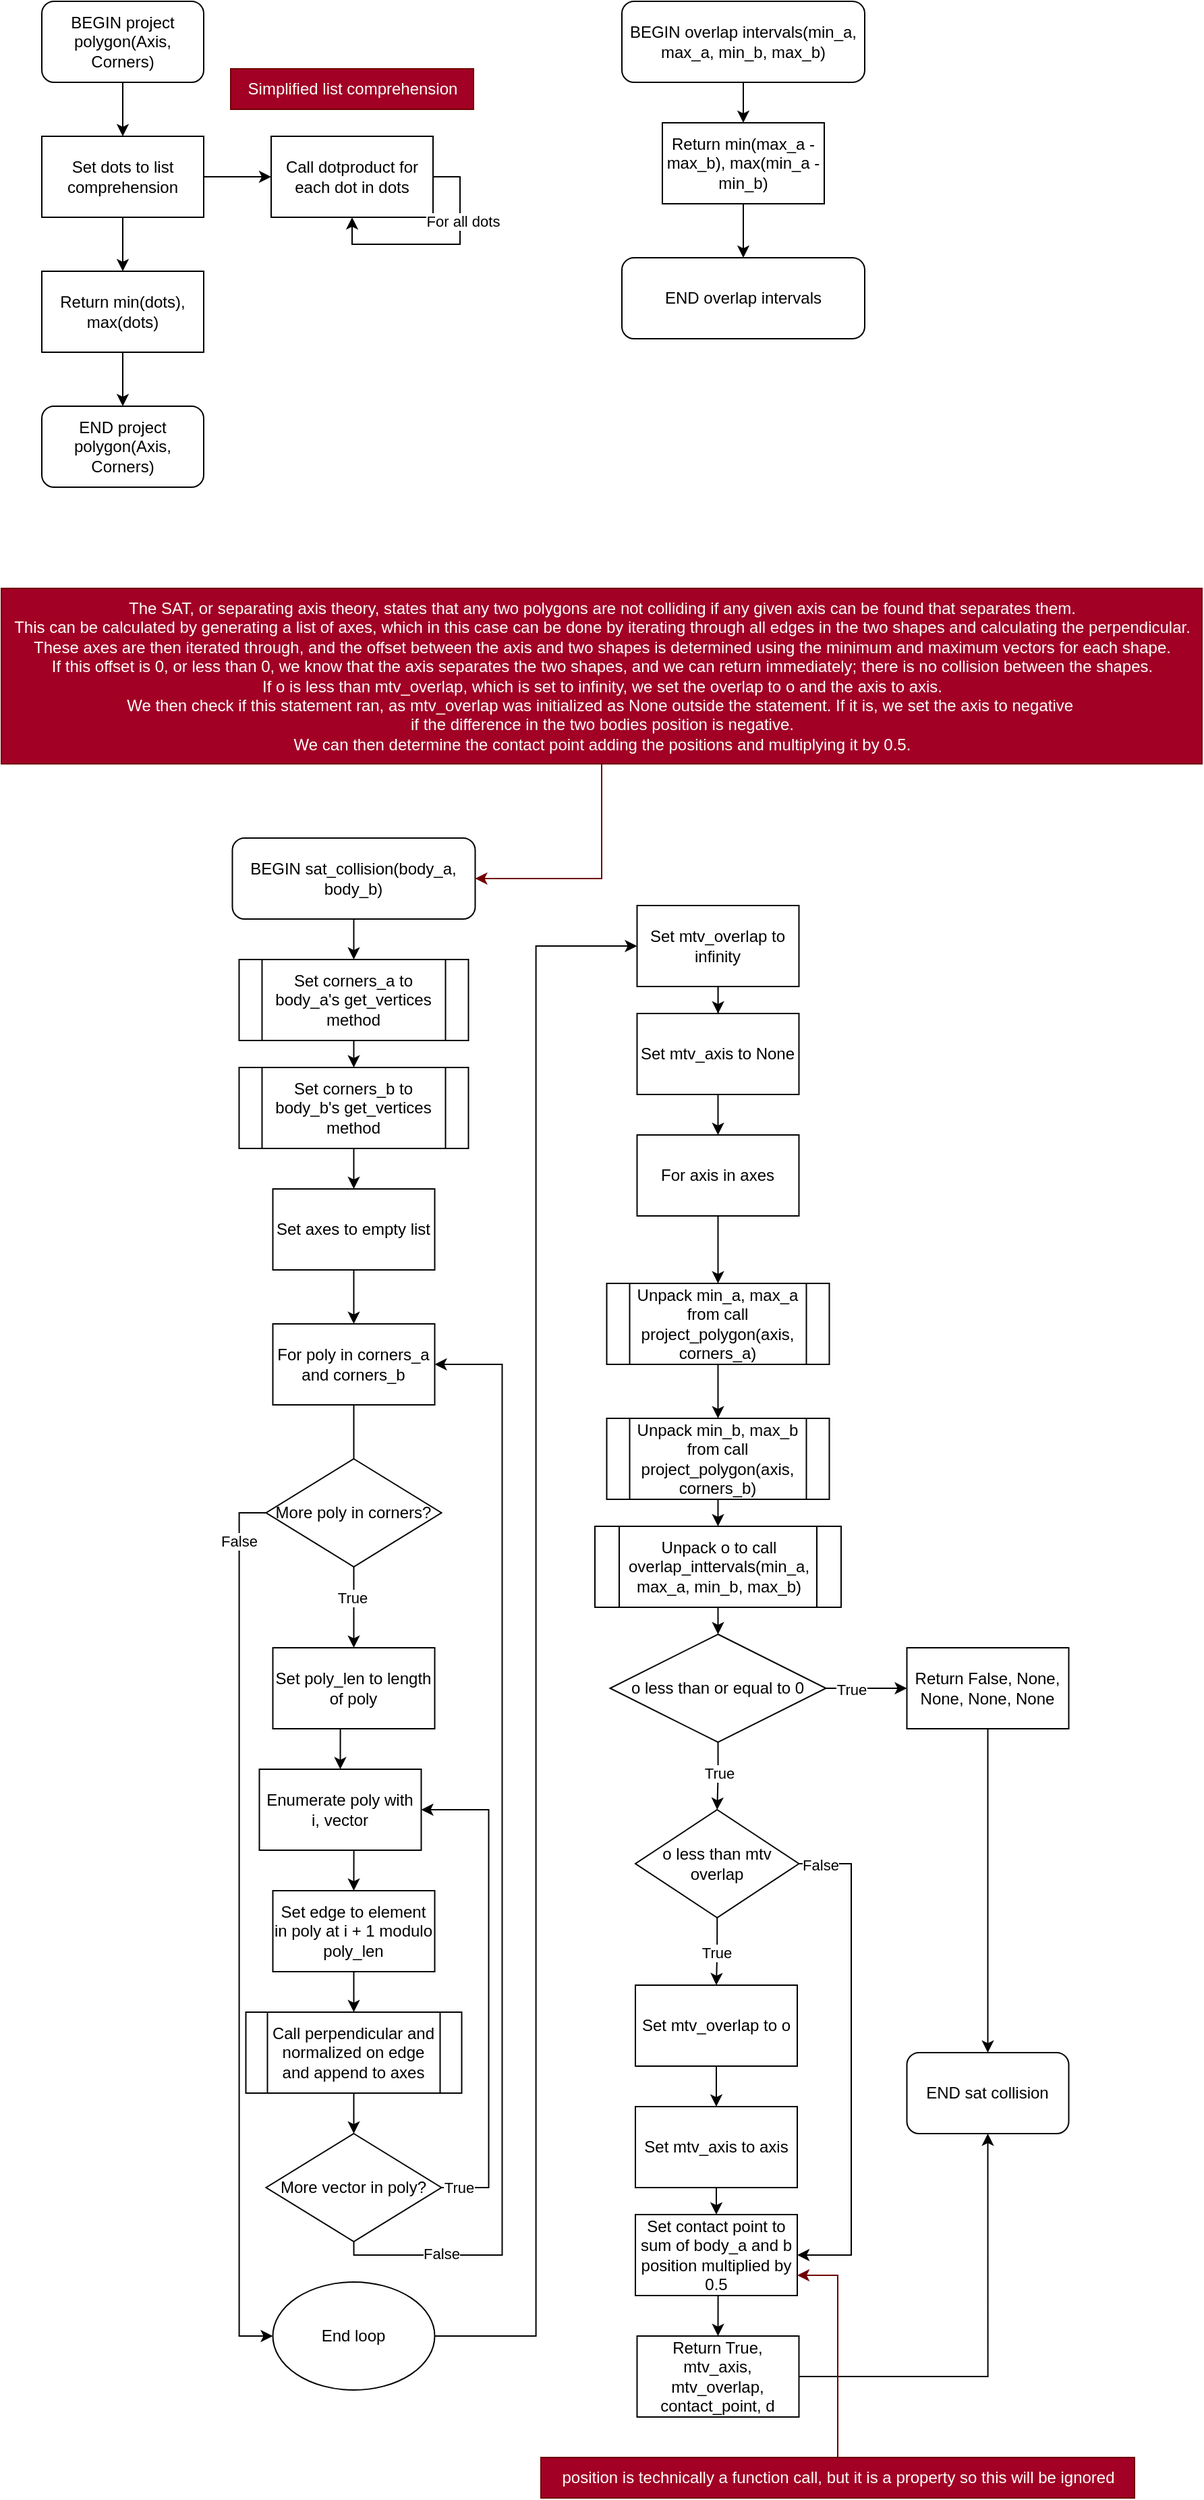 <mxfile version="26.0.16">
  <diagram name="Page-1" id="as6VMQwiB93fmpBukN7v">
    <mxGraphModel dx="2029" dy="1109" grid="1" gridSize="10" guides="1" tooltips="1" connect="1" arrows="1" fold="1" page="1" pageScale="1" pageWidth="850" pageHeight="1100" math="0" shadow="0">
      <root>
        <mxCell id="0" />
        <mxCell id="1" parent="0" />
        <mxCell id="9d7ZW36T2mL4Osqzuhdm-19" style="edgeStyle=orthogonalEdgeStyle;rounded=0;orthogonalLoop=1;jettySize=auto;html=1;exitX=0.5;exitY=1;exitDx=0;exitDy=0;entryX=0.5;entryY=0;entryDx=0;entryDy=0;" edge="1" parent="1" source="9d7ZW36T2mL4Osqzuhdm-1" target="9d7ZW36T2mL4Osqzuhdm-2">
          <mxGeometry relative="1" as="geometry" />
        </mxCell>
        <mxCell id="9d7ZW36T2mL4Osqzuhdm-1" value="BEGIN project polygon(Axis, Corners)" style="rounded=1;whiteSpace=wrap;html=1;" vertex="1" parent="1">
          <mxGeometry x="40" y="50" width="120" height="60" as="geometry" />
        </mxCell>
        <mxCell id="9d7ZW36T2mL4Osqzuhdm-4" style="edgeStyle=orthogonalEdgeStyle;rounded=0;orthogonalLoop=1;jettySize=auto;html=1;exitX=1;exitY=0.5;exitDx=0;exitDy=0;entryX=0;entryY=0.5;entryDx=0;entryDy=0;" edge="1" parent="1" source="9d7ZW36T2mL4Osqzuhdm-2" target="9d7ZW36T2mL4Osqzuhdm-3">
          <mxGeometry relative="1" as="geometry" />
        </mxCell>
        <mxCell id="9d7ZW36T2mL4Osqzuhdm-9" style="edgeStyle=orthogonalEdgeStyle;rounded=0;orthogonalLoop=1;jettySize=auto;html=1;exitX=0.5;exitY=1;exitDx=0;exitDy=0;entryX=0.5;entryY=0;entryDx=0;entryDy=0;" edge="1" parent="1" source="9d7ZW36T2mL4Osqzuhdm-2" target="9d7ZW36T2mL4Osqzuhdm-8">
          <mxGeometry relative="1" as="geometry" />
        </mxCell>
        <mxCell id="9d7ZW36T2mL4Osqzuhdm-2" value="Set dots to list comprehension" style="rounded=0;whiteSpace=wrap;html=1;" vertex="1" parent="1">
          <mxGeometry x="40" y="150" width="120" height="60" as="geometry" />
        </mxCell>
        <mxCell id="9d7ZW36T2mL4Osqzuhdm-3" value="Call dotproduct for each dot in dots" style="rounded=0;whiteSpace=wrap;html=1;" vertex="1" parent="1">
          <mxGeometry x="210" y="150" width="120" height="60" as="geometry" />
        </mxCell>
        <mxCell id="9d7ZW36T2mL4Osqzuhdm-5" style="edgeStyle=orthogonalEdgeStyle;rounded=0;orthogonalLoop=1;jettySize=auto;html=1;exitX=1;exitY=0.5;exitDx=0;exitDy=0;entryX=0.5;entryY=1;entryDx=0;entryDy=0;" edge="1" parent="1" source="9d7ZW36T2mL4Osqzuhdm-3" target="9d7ZW36T2mL4Osqzuhdm-3">
          <mxGeometry relative="1" as="geometry" />
        </mxCell>
        <mxCell id="9d7ZW36T2mL4Osqzuhdm-6" value="For all dots" style="edgeLabel;html=1;align=center;verticalAlign=middle;resizable=0;points=[];" vertex="1" connectable="0" parent="9d7ZW36T2mL4Osqzuhdm-5">
          <mxGeometry x="-0.377" y="2" relative="1" as="geometry">
            <mxPoint as="offset" />
          </mxGeometry>
        </mxCell>
        <mxCell id="9d7ZW36T2mL4Osqzuhdm-7" value="Simplified list comprehension" style="text;html=1;align=center;verticalAlign=middle;resizable=0;points=[];autosize=1;strokeColor=#6F0000;fillColor=#a20025;fontColor=#ffffff;" vertex="1" parent="1">
          <mxGeometry x="180" y="100" width="180" height="30" as="geometry" />
        </mxCell>
        <mxCell id="9d7ZW36T2mL4Osqzuhdm-12" style="edgeStyle=orthogonalEdgeStyle;rounded=0;orthogonalLoop=1;jettySize=auto;html=1;exitX=0.5;exitY=1;exitDx=0;exitDy=0;entryX=0.5;entryY=0;entryDx=0;entryDy=0;" edge="1" parent="1" source="9d7ZW36T2mL4Osqzuhdm-8" target="9d7ZW36T2mL4Osqzuhdm-11">
          <mxGeometry relative="1" as="geometry" />
        </mxCell>
        <mxCell id="9d7ZW36T2mL4Osqzuhdm-8" value="Return min(dots), max(dots)" style="rounded=0;whiteSpace=wrap;html=1;" vertex="1" parent="1">
          <mxGeometry x="40" y="250" width="120" height="60" as="geometry" />
        </mxCell>
        <mxCell id="9d7ZW36T2mL4Osqzuhdm-11" value="END project polygon(Axis, Corners)" style="rounded=1;whiteSpace=wrap;html=1;" vertex="1" parent="1">
          <mxGeometry x="40" y="350" width="120" height="60" as="geometry" />
        </mxCell>
        <mxCell id="9d7ZW36T2mL4Osqzuhdm-16" style="edgeStyle=orthogonalEdgeStyle;rounded=0;orthogonalLoop=1;jettySize=auto;html=1;exitX=0.5;exitY=1;exitDx=0;exitDy=0;entryX=0.5;entryY=0;entryDx=0;entryDy=0;" edge="1" parent="1" source="9d7ZW36T2mL4Osqzuhdm-14" target="9d7ZW36T2mL4Osqzuhdm-15">
          <mxGeometry relative="1" as="geometry" />
        </mxCell>
        <mxCell id="9d7ZW36T2mL4Osqzuhdm-14" value="BEGIN overlap intervals(min_a, max_a, min_b, max_b)" style="rounded=1;whiteSpace=wrap;html=1;" vertex="1" parent="1">
          <mxGeometry x="470" y="50" width="180" height="60" as="geometry" />
        </mxCell>
        <mxCell id="9d7ZW36T2mL4Osqzuhdm-18" style="edgeStyle=orthogonalEdgeStyle;rounded=0;orthogonalLoop=1;jettySize=auto;html=1;exitX=0.5;exitY=1;exitDx=0;exitDy=0;entryX=0.5;entryY=0;entryDx=0;entryDy=0;" edge="1" parent="1" source="9d7ZW36T2mL4Osqzuhdm-15" target="9d7ZW36T2mL4Osqzuhdm-17">
          <mxGeometry relative="1" as="geometry" />
        </mxCell>
        <mxCell id="9d7ZW36T2mL4Osqzuhdm-15" value="Return min(max_a - max_b), max(min_a - min_b)" style="rounded=0;whiteSpace=wrap;html=1;" vertex="1" parent="1">
          <mxGeometry x="500" y="140" width="120" height="60" as="geometry" />
        </mxCell>
        <mxCell id="9d7ZW36T2mL4Osqzuhdm-17" value="END overlap intervals" style="rounded=1;whiteSpace=wrap;html=1;" vertex="1" parent="1">
          <mxGeometry x="470" y="240" width="180" height="60" as="geometry" />
        </mxCell>
        <mxCell id="9d7ZW36T2mL4Osqzuhdm-23" style="edgeStyle=orthogonalEdgeStyle;rounded=0;orthogonalLoop=1;jettySize=auto;html=1;exitX=0.5;exitY=1;exitDx=0;exitDy=0;entryX=0.5;entryY=0;entryDx=0;entryDy=0;" edge="1" parent="1" source="9d7ZW36T2mL4Osqzuhdm-20" target="9d7ZW36T2mL4Osqzuhdm-22">
          <mxGeometry relative="1" as="geometry" />
        </mxCell>
        <mxCell id="9d7ZW36T2mL4Osqzuhdm-20" value="BEGIN sat_collision(body_a, body_b)" style="rounded=1;whiteSpace=wrap;html=1;" vertex="1" parent="1">
          <mxGeometry x="181.25" y="670" width="180" height="60" as="geometry" />
        </mxCell>
        <mxCell id="9d7ZW36T2mL4Osqzuhdm-25" style="edgeStyle=orthogonalEdgeStyle;rounded=0;orthogonalLoop=1;jettySize=auto;html=1;exitX=0.5;exitY=1;exitDx=0;exitDy=0;entryX=0.5;entryY=0;entryDx=0;entryDy=0;" edge="1" parent="1" source="9d7ZW36T2mL4Osqzuhdm-22" target="9d7ZW36T2mL4Osqzuhdm-24">
          <mxGeometry relative="1" as="geometry" />
        </mxCell>
        <mxCell id="9d7ZW36T2mL4Osqzuhdm-22" value="Set corners_a to body_a&#39;s get_vertices method" style="shape=process;whiteSpace=wrap;html=1;backgroundOutline=1;" vertex="1" parent="1">
          <mxGeometry x="186.25" y="760" width="170" height="60" as="geometry" />
        </mxCell>
        <mxCell id="9d7ZW36T2mL4Osqzuhdm-27" style="edgeStyle=orthogonalEdgeStyle;rounded=0;orthogonalLoop=1;jettySize=auto;html=1;exitX=0.5;exitY=1;exitDx=0;exitDy=0;entryX=0.5;entryY=0;entryDx=0;entryDy=0;" edge="1" parent="1" source="9d7ZW36T2mL4Osqzuhdm-24" target="9d7ZW36T2mL4Osqzuhdm-26">
          <mxGeometry relative="1" as="geometry" />
        </mxCell>
        <mxCell id="9d7ZW36T2mL4Osqzuhdm-24" value="Set corners_b to body_b&#39;s get_vertices method" style="shape=process;whiteSpace=wrap;html=1;backgroundOutline=1;" vertex="1" parent="1">
          <mxGeometry x="186.25" y="840" width="170" height="60" as="geometry" />
        </mxCell>
        <mxCell id="9d7ZW36T2mL4Osqzuhdm-29" style="edgeStyle=orthogonalEdgeStyle;rounded=0;orthogonalLoop=1;jettySize=auto;html=1;exitX=0.5;exitY=1;exitDx=0;exitDy=0;entryX=0.5;entryY=0;entryDx=0;entryDy=0;" edge="1" parent="1" source="9d7ZW36T2mL4Osqzuhdm-26" target="9d7ZW36T2mL4Osqzuhdm-28">
          <mxGeometry relative="1" as="geometry" />
        </mxCell>
        <mxCell id="9d7ZW36T2mL4Osqzuhdm-26" value="Set axes to empty list" style="rounded=0;whiteSpace=wrap;html=1;" vertex="1" parent="1">
          <mxGeometry x="211.25" y="930" width="120" height="60" as="geometry" />
        </mxCell>
        <mxCell id="9d7ZW36T2mL4Osqzuhdm-35" style="edgeStyle=orthogonalEdgeStyle;rounded=0;orthogonalLoop=1;jettySize=auto;html=1;exitX=0.5;exitY=1;exitDx=0;exitDy=0;entryX=0.5;entryY=0;entryDx=0;entryDy=0;" edge="1" parent="1" source="9d7ZW36T2mL4Osqzuhdm-28" target="9d7ZW36T2mL4Osqzuhdm-34">
          <mxGeometry relative="1" as="geometry" />
        </mxCell>
        <mxCell id="9d7ZW36T2mL4Osqzuhdm-48" value="True" style="edgeLabel;html=1;align=center;verticalAlign=middle;resizable=0;points=[];" vertex="1" connectable="0" parent="9d7ZW36T2mL4Osqzuhdm-35">
          <mxGeometry x="0.589" y="-2" relative="1" as="geometry">
            <mxPoint as="offset" />
          </mxGeometry>
        </mxCell>
        <mxCell id="9d7ZW36T2mL4Osqzuhdm-28" value="For poly in corners_a and corners_b" style="rounded=0;whiteSpace=wrap;html=1;" vertex="1" parent="1">
          <mxGeometry x="211.25" y="1030" width="120" height="60" as="geometry" />
        </mxCell>
        <mxCell id="9d7ZW36T2mL4Osqzuhdm-33" style="edgeStyle=orthogonalEdgeStyle;rounded=0;orthogonalLoop=1;jettySize=auto;html=1;exitX=0.5;exitY=1;exitDx=0;exitDy=0;entryX=0.5;entryY=0;entryDx=0;entryDy=0;" edge="1" parent="1" source="9d7ZW36T2mL4Osqzuhdm-30" target="9d7ZW36T2mL4Osqzuhdm-32">
          <mxGeometry relative="1" as="geometry" />
        </mxCell>
        <mxCell id="9d7ZW36T2mL4Osqzuhdm-30" value="Enumerate poly with i, vector" style="rounded=0;whiteSpace=wrap;html=1;" vertex="1" parent="1">
          <mxGeometry x="201.25" y="1360" width="120" height="60" as="geometry" />
        </mxCell>
        <mxCell id="9d7ZW36T2mL4Osqzuhdm-39" style="edgeStyle=orthogonalEdgeStyle;rounded=0;orthogonalLoop=1;jettySize=auto;html=1;exitX=0.5;exitY=1;exitDx=0;exitDy=0;entryX=0.5;entryY=0;entryDx=0;entryDy=0;" edge="1" parent="1" source="9d7ZW36T2mL4Osqzuhdm-32" target="9d7ZW36T2mL4Osqzuhdm-38">
          <mxGeometry relative="1" as="geometry" />
        </mxCell>
        <mxCell id="9d7ZW36T2mL4Osqzuhdm-32" value="Set edge to element in poly at i + 1 modulo poly_len " style="rounded=0;whiteSpace=wrap;html=1;" vertex="1" parent="1">
          <mxGeometry x="211.25" y="1450" width="120" height="60" as="geometry" />
        </mxCell>
        <mxCell id="9d7ZW36T2mL4Osqzuhdm-36" style="edgeStyle=orthogonalEdgeStyle;rounded=0;orthogonalLoop=1;jettySize=auto;html=1;exitX=0.5;exitY=1;exitDx=0;exitDy=0;entryX=0.5;entryY=0;entryDx=0;entryDy=0;" edge="1" parent="1" source="9d7ZW36T2mL4Osqzuhdm-34" target="9d7ZW36T2mL4Osqzuhdm-30">
          <mxGeometry relative="1" as="geometry" />
        </mxCell>
        <mxCell id="9d7ZW36T2mL4Osqzuhdm-34" value="&lt;div&gt;Set poly_len to length of poly&lt;/div&gt;" style="rounded=0;whiteSpace=wrap;html=1;" vertex="1" parent="1">
          <mxGeometry x="211.25" y="1270" width="120" height="60" as="geometry" />
        </mxCell>
        <mxCell id="9d7ZW36T2mL4Osqzuhdm-41" style="edgeStyle=orthogonalEdgeStyle;rounded=0;orthogonalLoop=1;jettySize=auto;html=1;exitX=0.5;exitY=1;exitDx=0;exitDy=0;entryX=0.5;entryY=0;entryDx=0;entryDy=0;" edge="1" parent="1" source="9d7ZW36T2mL4Osqzuhdm-38" target="9d7ZW36T2mL4Osqzuhdm-40">
          <mxGeometry relative="1" as="geometry" />
        </mxCell>
        <mxCell id="9d7ZW36T2mL4Osqzuhdm-38" value="Call perpendicular and normalized on edge and append to axes" style="shape=process;whiteSpace=wrap;html=1;backgroundOutline=1;" vertex="1" parent="1">
          <mxGeometry x="191.25" y="1540" width="160" height="60" as="geometry" />
        </mxCell>
        <mxCell id="9d7ZW36T2mL4Osqzuhdm-42" style="edgeStyle=orthogonalEdgeStyle;rounded=0;orthogonalLoop=1;jettySize=auto;html=1;exitX=1;exitY=0.5;exitDx=0;exitDy=0;entryX=1;entryY=0.5;entryDx=0;entryDy=0;" edge="1" parent="1" source="9d7ZW36T2mL4Osqzuhdm-40" target="9d7ZW36T2mL4Osqzuhdm-30">
          <mxGeometry relative="1" as="geometry">
            <Array as="points">
              <mxPoint x="371.25" y="1670" />
              <mxPoint x="371.25" y="1390" />
            </Array>
          </mxGeometry>
        </mxCell>
        <mxCell id="9d7ZW36T2mL4Osqzuhdm-52" value="True" style="edgeLabel;html=1;align=center;verticalAlign=middle;resizable=0;points=[];" vertex="1" connectable="0" parent="9d7ZW36T2mL4Osqzuhdm-42">
          <mxGeometry x="-0.934" relative="1" as="geometry">
            <mxPoint as="offset" />
          </mxGeometry>
        </mxCell>
        <mxCell id="9d7ZW36T2mL4Osqzuhdm-44" style="edgeStyle=orthogonalEdgeStyle;rounded=0;orthogonalLoop=1;jettySize=auto;html=1;exitX=0.5;exitY=1;exitDx=0;exitDy=0;entryX=1;entryY=0.5;entryDx=0;entryDy=0;" edge="1" parent="1" source="9d7ZW36T2mL4Osqzuhdm-40" target="9d7ZW36T2mL4Osqzuhdm-28">
          <mxGeometry relative="1" as="geometry">
            <Array as="points">
              <mxPoint x="271.25" y="1720" />
              <mxPoint x="381.25" y="1720" />
              <mxPoint x="381.25" y="1060" />
            </Array>
          </mxGeometry>
        </mxCell>
        <mxCell id="9d7ZW36T2mL4Osqzuhdm-45" value="False" style="edgeLabel;html=1;align=center;verticalAlign=middle;resizable=0;points=[];" vertex="1" connectable="0" parent="9d7ZW36T2mL4Osqzuhdm-44">
          <mxGeometry x="-0.82" y="1" relative="1" as="geometry">
            <mxPoint as="offset" />
          </mxGeometry>
        </mxCell>
        <mxCell id="9d7ZW36T2mL4Osqzuhdm-40" value="More vector in poly?" style="rhombus;whiteSpace=wrap;html=1;" vertex="1" parent="1">
          <mxGeometry x="206.25" y="1630" width="130" height="80" as="geometry" />
        </mxCell>
        <mxCell id="9d7ZW36T2mL4Osqzuhdm-50" style="edgeStyle=orthogonalEdgeStyle;rounded=0;orthogonalLoop=1;jettySize=auto;html=1;exitX=0;exitY=0.5;exitDx=0;exitDy=0;entryX=0;entryY=0.5;entryDx=0;entryDy=0;" edge="1" parent="1" source="9d7ZW36T2mL4Osqzuhdm-46" target="9d7ZW36T2mL4Osqzuhdm-49">
          <mxGeometry relative="1" as="geometry" />
        </mxCell>
        <mxCell id="9d7ZW36T2mL4Osqzuhdm-51" value="False" style="edgeLabel;html=1;align=center;verticalAlign=middle;resizable=0;points=[];" vertex="1" connectable="0" parent="9d7ZW36T2mL4Osqzuhdm-50">
          <mxGeometry x="-0.875" y="-1" relative="1" as="geometry">
            <mxPoint as="offset" />
          </mxGeometry>
        </mxCell>
        <mxCell id="9d7ZW36T2mL4Osqzuhdm-46" value="More poly in corners?" style="rhombus;whiteSpace=wrap;html=1;" vertex="1" parent="1">
          <mxGeometry x="206.25" y="1130" width="130" height="80" as="geometry" />
        </mxCell>
        <mxCell id="9d7ZW36T2mL4Osqzuhdm-99" style="edgeStyle=orthogonalEdgeStyle;rounded=0;orthogonalLoop=1;jettySize=auto;html=1;exitX=1;exitY=0.5;exitDx=0;exitDy=0;entryX=0;entryY=0.5;entryDx=0;entryDy=0;" edge="1" parent="1" source="9d7ZW36T2mL4Osqzuhdm-49" target="9d7ZW36T2mL4Osqzuhdm-54">
          <mxGeometry relative="1" as="geometry" />
        </mxCell>
        <mxCell id="9d7ZW36T2mL4Osqzuhdm-49" value="End loop" style="ellipse;whiteSpace=wrap;html=1;" vertex="1" parent="1">
          <mxGeometry x="211.25" y="1740" width="120" height="80" as="geometry" />
        </mxCell>
        <mxCell id="9d7ZW36T2mL4Osqzuhdm-57" style="edgeStyle=orthogonalEdgeStyle;rounded=0;orthogonalLoop=1;jettySize=auto;html=1;exitX=0.5;exitY=1;exitDx=0;exitDy=0;" edge="1" parent="1" source="9d7ZW36T2mL4Osqzuhdm-54" target="9d7ZW36T2mL4Osqzuhdm-56">
          <mxGeometry relative="1" as="geometry" />
        </mxCell>
        <mxCell id="9d7ZW36T2mL4Osqzuhdm-54" value="Set mtv_overlap to infinity" style="rounded=0;whiteSpace=wrap;html=1;" vertex="1" parent="1">
          <mxGeometry x="481.25" y="720" width="120" height="60" as="geometry" />
        </mxCell>
        <mxCell id="9d7ZW36T2mL4Osqzuhdm-60" style="edgeStyle=orthogonalEdgeStyle;rounded=0;orthogonalLoop=1;jettySize=auto;html=1;exitX=0.5;exitY=1;exitDx=0;exitDy=0;entryX=0.5;entryY=0;entryDx=0;entryDy=0;" edge="1" parent="1" source="9d7ZW36T2mL4Osqzuhdm-56" target="9d7ZW36T2mL4Osqzuhdm-58">
          <mxGeometry relative="1" as="geometry" />
        </mxCell>
        <mxCell id="9d7ZW36T2mL4Osqzuhdm-56" value="Set mtv_axis to None" style="rounded=0;whiteSpace=wrap;html=1;" vertex="1" parent="1">
          <mxGeometry x="481.25" y="800" width="120" height="60" as="geometry" />
        </mxCell>
        <mxCell id="9d7ZW36T2mL4Osqzuhdm-61" style="edgeStyle=orthogonalEdgeStyle;rounded=0;orthogonalLoop=1;jettySize=auto;html=1;exitX=0.5;exitY=1;exitDx=0;exitDy=0;entryX=0.5;entryY=0;entryDx=0;entryDy=0;" edge="1" parent="1" source="9d7ZW36T2mL4Osqzuhdm-58" target="9d7ZW36T2mL4Osqzuhdm-59">
          <mxGeometry relative="1" as="geometry" />
        </mxCell>
        <mxCell id="9d7ZW36T2mL4Osqzuhdm-58" value="For axis in axes" style="rounded=0;whiteSpace=wrap;html=1;" vertex="1" parent="1">
          <mxGeometry x="481.25" y="890" width="120" height="60" as="geometry" />
        </mxCell>
        <mxCell id="9d7ZW36T2mL4Osqzuhdm-63" style="edgeStyle=orthogonalEdgeStyle;rounded=0;orthogonalLoop=1;jettySize=auto;html=1;exitX=0.5;exitY=1;exitDx=0;exitDy=0;entryX=0.5;entryY=0;entryDx=0;entryDy=0;" edge="1" parent="1" source="9d7ZW36T2mL4Osqzuhdm-59" target="9d7ZW36T2mL4Osqzuhdm-62">
          <mxGeometry relative="1" as="geometry" />
        </mxCell>
        <mxCell id="9d7ZW36T2mL4Osqzuhdm-59" value="Unpack min_a, max_a from call project_polygon(axis, corners_a)" style="shape=process;whiteSpace=wrap;html=1;backgroundOutline=1;" vertex="1" parent="1">
          <mxGeometry x="458.75" y="1000" width="165" height="60" as="geometry" />
        </mxCell>
        <mxCell id="9d7ZW36T2mL4Osqzuhdm-65" style="edgeStyle=orthogonalEdgeStyle;rounded=0;orthogonalLoop=1;jettySize=auto;html=1;exitX=0.5;exitY=1;exitDx=0;exitDy=0;entryX=0.5;entryY=0;entryDx=0;entryDy=0;" edge="1" parent="1" source="9d7ZW36T2mL4Osqzuhdm-62" target="9d7ZW36T2mL4Osqzuhdm-64">
          <mxGeometry relative="1" as="geometry" />
        </mxCell>
        <mxCell id="9d7ZW36T2mL4Osqzuhdm-62" value="Unpack min_b, max_b from call project_polygon(axis, corners_b)" style="shape=process;whiteSpace=wrap;html=1;backgroundOutline=1;" vertex="1" parent="1">
          <mxGeometry x="458.75" y="1100" width="165" height="60" as="geometry" />
        </mxCell>
        <mxCell id="9d7ZW36T2mL4Osqzuhdm-67" style="edgeStyle=orthogonalEdgeStyle;rounded=0;orthogonalLoop=1;jettySize=auto;html=1;exitX=0.5;exitY=1;exitDx=0;exitDy=0;entryX=0.5;entryY=0;entryDx=0;entryDy=0;" edge="1" parent="1" source="9d7ZW36T2mL4Osqzuhdm-64" target="9d7ZW36T2mL4Osqzuhdm-66">
          <mxGeometry relative="1" as="geometry" />
        </mxCell>
        <mxCell id="9d7ZW36T2mL4Osqzuhdm-64" value="Unpack o to call overlap_inttervals(min_a, max_a, min_b, max_b)" style="shape=process;whiteSpace=wrap;html=1;backgroundOutline=1;" vertex="1" parent="1">
          <mxGeometry x="450" y="1180" width="182.5" height="60" as="geometry" />
        </mxCell>
        <mxCell id="9d7ZW36T2mL4Osqzuhdm-70" style="edgeStyle=orthogonalEdgeStyle;rounded=0;orthogonalLoop=1;jettySize=auto;html=1;exitX=1;exitY=0.5;exitDx=0;exitDy=0;entryX=0;entryY=0.5;entryDx=0;entryDy=0;" edge="1" parent="1" source="9d7ZW36T2mL4Osqzuhdm-66" target="9d7ZW36T2mL4Osqzuhdm-69">
          <mxGeometry relative="1" as="geometry" />
        </mxCell>
        <mxCell id="9d7ZW36T2mL4Osqzuhdm-73" value="True" style="edgeLabel;html=1;align=center;verticalAlign=middle;resizable=0;points=[];" vertex="1" connectable="0" parent="9d7ZW36T2mL4Osqzuhdm-70">
          <mxGeometry x="-0.382" y="-1" relative="1" as="geometry">
            <mxPoint as="offset" />
          </mxGeometry>
        </mxCell>
        <mxCell id="9d7ZW36T2mL4Osqzuhdm-79" style="edgeStyle=orthogonalEdgeStyle;rounded=0;orthogonalLoop=1;jettySize=auto;html=1;exitX=0.5;exitY=1;exitDx=0;exitDy=0;entryX=0.5;entryY=0;entryDx=0;entryDy=0;" edge="1" parent="1" source="9d7ZW36T2mL4Osqzuhdm-66" target="9d7ZW36T2mL4Osqzuhdm-76">
          <mxGeometry relative="1" as="geometry" />
        </mxCell>
        <mxCell id="9d7ZW36T2mL4Osqzuhdm-80" value="True" style="edgeLabel;html=1;align=center;verticalAlign=middle;resizable=0;points=[];" vertex="1" connectable="0" parent="9d7ZW36T2mL4Osqzuhdm-79">
          <mxGeometry x="-0.116" relative="1" as="geometry">
            <mxPoint as="offset" />
          </mxGeometry>
        </mxCell>
        <mxCell id="9d7ZW36T2mL4Osqzuhdm-66" value="o less than or equal to 0" style="rhombus;whiteSpace=wrap;html=1;" vertex="1" parent="1">
          <mxGeometry x="461.25" y="1260" width="160" height="80" as="geometry" />
        </mxCell>
        <mxCell id="9d7ZW36T2mL4Osqzuhdm-95" style="edgeStyle=orthogonalEdgeStyle;rounded=0;orthogonalLoop=1;jettySize=auto;html=1;exitX=0.5;exitY=1;exitDx=0;exitDy=0;entryX=0.5;entryY=0;entryDx=0;entryDy=0;" edge="1" parent="1" source="9d7ZW36T2mL4Osqzuhdm-69" target="9d7ZW36T2mL4Osqzuhdm-74">
          <mxGeometry relative="1" as="geometry" />
        </mxCell>
        <mxCell id="9d7ZW36T2mL4Osqzuhdm-69" value="Return False, None, None, None, None" style="rounded=0;whiteSpace=wrap;html=1;" vertex="1" parent="1">
          <mxGeometry x="681.25" y="1270" width="120" height="60" as="geometry" />
        </mxCell>
        <mxCell id="9d7ZW36T2mL4Osqzuhdm-98" style="edgeStyle=orthogonalEdgeStyle;rounded=0;orthogonalLoop=1;jettySize=auto;html=1;entryX=1;entryY=0.5;entryDx=0;entryDy=0;fillColor=#a20025;strokeColor=#6F0000;" edge="1" parent="1" source="9d7ZW36T2mL4Osqzuhdm-71" target="9d7ZW36T2mL4Osqzuhdm-20">
          <mxGeometry relative="1" as="geometry" />
        </mxCell>
        <mxCell id="9d7ZW36T2mL4Osqzuhdm-71" value="&lt;div&gt;The SAT, or separating axis theory, states that any two polygons are not colliding if any given axis can be found that separates them.&lt;/div&gt;&lt;div&gt;This can be calculated by generating a list of axes, which in this case can be done by iterating through all edges in the two shapes and calculating the perpendicular.&lt;/div&gt;&lt;div&gt;These axes are then iterated through, and the offset between the axis and two shapes is determined using the minimum and maximum vectors for each shape.&lt;/div&gt;&lt;div&gt;If this offset is 0, or less than 0, we know that the axis separates the two shapes, and we can return immediately; there is no collision between the shapes.&lt;/div&gt;&lt;div&gt;If o is less than mtv_overlap, which is set to infinity, we set the overlap to o and the axis to axis. &lt;br&gt;&lt;/div&gt;&lt;div&gt;We then check if this statement ran, as mtv_overlap was initialized as None outside the statement. If it is, we set the axis to negative&amp;nbsp;&lt;/div&gt;&lt;div&gt;if the difference in the two bodies position is negative.&lt;/div&gt;&lt;div&gt;We can then determine the contact point adding the positions and multiplying it by 0.5.&lt;/div&gt;" style="text;html=1;align=center;verticalAlign=middle;resizable=0;points=[];autosize=1;strokeColor=#6F0000;fillColor=#a20025;fontColor=#ffffff;" vertex="1" parent="1">
          <mxGeometry x="10" y="485" width="890" height="130" as="geometry" />
        </mxCell>
        <mxCell id="9d7ZW36T2mL4Osqzuhdm-74" value="END sat collision" style="rounded=1;whiteSpace=wrap;html=1;" vertex="1" parent="1">
          <mxGeometry x="681.25" y="1570" width="120" height="60" as="geometry" />
        </mxCell>
        <mxCell id="9d7ZW36T2mL4Osqzuhdm-85" style="edgeStyle=orthogonalEdgeStyle;rounded=0;orthogonalLoop=1;jettySize=auto;html=1;exitX=0.5;exitY=1;exitDx=0;exitDy=0;entryX=0.5;entryY=0;entryDx=0;entryDy=0;" edge="1" parent="1" source="9d7ZW36T2mL4Osqzuhdm-76" target="9d7ZW36T2mL4Osqzuhdm-83">
          <mxGeometry relative="1" as="geometry" />
        </mxCell>
        <mxCell id="9d7ZW36T2mL4Osqzuhdm-87" value="True" style="edgeLabel;html=1;align=center;verticalAlign=middle;resizable=0;points=[];" vertex="1" connectable="0" parent="9d7ZW36T2mL4Osqzuhdm-85">
          <mxGeometry x="0.042" relative="1" as="geometry">
            <mxPoint as="offset" />
          </mxGeometry>
        </mxCell>
        <mxCell id="9d7ZW36T2mL4Osqzuhdm-90" style="edgeStyle=orthogonalEdgeStyle;rounded=0;orthogonalLoop=1;jettySize=auto;html=1;exitX=1;exitY=0.5;exitDx=0;exitDy=0;entryX=1;entryY=0.5;entryDx=0;entryDy=0;" edge="1" parent="1" source="9d7ZW36T2mL4Osqzuhdm-76" target="9d7ZW36T2mL4Osqzuhdm-88">
          <mxGeometry relative="1" as="geometry">
            <Array as="points">
              <mxPoint x="640" y="1430" />
              <mxPoint x="640" y="1720" />
            </Array>
          </mxGeometry>
        </mxCell>
        <mxCell id="9d7ZW36T2mL4Osqzuhdm-91" value="False" style="edgeLabel;html=1;align=center;verticalAlign=middle;resizable=0;points=[];" vertex="1" connectable="0" parent="9d7ZW36T2mL4Osqzuhdm-90">
          <mxGeometry x="-0.918" y="-1" relative="1" as="geometry">
            <mxPoint as="offset" />
          </mxGeometry>
        </mxCell>
        <mxCell id="9d7ZW36T2mL4Osqzuhdm-76" value="o less than mtv overlap" style="rhombus;whiteSpace=wrap;html=1;" vertex="1" parent="1">
          <mxGeometry x="480" y="1390" width="121.25" height="80" as="geometry" />
        </mxCell>
        <mxCell id="9d7ZW36T2mL4Osqzuhdm-86" style="edgeStyle=orthogonalEdgeStyle;rounded=0;orthogonalLoop=1;jettySize=auto;html=1;exitX=0.5;exitY=1;exitDx=0;exitDy=0;entryX=0.5;entryY=0;entryDx=0;entryDy=0;" edge="1" parent="1" source="9d7ZW36T2mL4Osqzuhdm-83" target="9d7ZW36T2mL4Osqzuhdm-84">
          <mxGeometry relative="1" as="geometry" />
        </mxCell>
        <mxCell id="9d7ZW36T2mL4Osqzuhdm-83" value="Set mtv_overlap to o" style="rounded=0;whiteSpace=wrap;html=1;" vertex="1" parent="1">
          <mxGeometry x="480" y="1520" width="120" height="60" as="geometry" />
        </mxCell>
        <mxCell id="9d7ZW36T2mL4Osqzuhdm-89" style="edgeStyle=orthogonalEdgeStyle;rounded=0;orthogonalLoop=1;jettySize=auto;html=1;exitX=0.5;exitY=1;exitDx=0;exitDy=0;entryX=0.5;entryY=0;entryDx=0;entryDy=0;" edge="1" parent="1" source="9d7ZW36T2mL4Osqzuhdm-84" target="9d7ZW36T2mL4Osqzuhdm-88">
          <mxGeometry relative="1" as="geometry" />
        </mxCell>
        <mxCell id="9d7ZW36T2mL4Osqzuhdm-84" value="Set mtv_axis to axis" style="rounded=0;whiteSpace=wrap;html=1;" vertex="1" parent="1">
          <mxGeometry x="480" y="1610" width="120" height="60" as="geometry" />
        </mxCell>
        <mxCell id="9d7ZW36T2mL4Osqzuhdm-93" style="edgeStyle=orthogonalEdgeStyle;rounded=0;orthogonalLoop=1;jettySize=auto;html=1;exitX=0.5;exitY=1;exitDx=0;exitDy=0;entryX=0.5;entryY=0;entryDx=0;entryDy=0;" edge="1" parent="1" source="9d7ZW36T2mL4Osqzuhdm-88" target="9d7ZW36T2mL4Osqzuhdm-92">
          <mxGeometry relative="1" as="geometry" />
        </mxCell>
        <mxCell id="9d7ZW36T2mL4Osqzuhdm-88" value="Set contact point to sum of body_a and b position multiplied by 0.5" style="whiteSpace=wrap;html=1;" vertex="1" parent="1">
          <mxGeometry x="480" y="1690" width="120" height="60" as="geometry" />
        </mxCell>
        <mxCell id="9d7ZW36T2mL4Osqzuhdm-94" style="edgeStyle=orthogonalEdgeStyle;rounded=0;orthogonalLoop=1;jettySize=auto;html=1;exitX=1;exitY=0.5;exitDx=0;exitDy=0;entryX=0.5;entryY=1;entryDx=0;entryDy=0;" edge="1" parent="1" source="9d7ZW36T2mL4Osqzuhdm-92" target="9d7ZW36T2mL4Osqzuhdm-74">
          <mxGeometry relative="1" as="geometry" />
        </mxCell>
        <mxCell id="9d7ZW36T2mL4Osqzuhdm-92" value="Return True, mtv_axis, mtv_overlap, contact_point, d" style="whiteSpace=wrap;html=1;" vertex="1" parent="1">
          <mxGeometry x="481.25" y="1780" width="120" height="60" as="geometry" />
        </mxCell>
        <mxCell id="9d7ZW36T2mL4Osqzuhdm-97" style="edgeStyle=orthogonalEdgeStyle;rounded=0;orthogonalLoop=1;jettySize=auto;html=1;entryX=1;entryY=0.75;entryDx=0;entryDy=0;fillColor=#a20025;strokeColor=#6F0000;" edge="1" parent="1" source="9d7ZW36T2mL4Osqzuhdm-96" target="9d7ZW36T2mL4Osqzuhdm-88">
          <mxGeometry relative="1" as="geometry" />
        </mxCell>
        <mxCell id="9d7ZW36T2mL4Osqzuhdm-96" value="position is technically a function call, but it is a property so this will be ignored" style="text;html=1;align=center;verticalAlign=middle;resizable=0;points=[];autosize=1;strokeColor=#6F0000;fillColor=#a20025;fontColor=#ffffff;" vertex="1" parent="1">
          <mxGeometry x="410" y="1870" width="440" height="30" as="geometry" />
        </mxCell>
      </root>
    </mxGraphModel>
  </diagram>
</mxfile>
